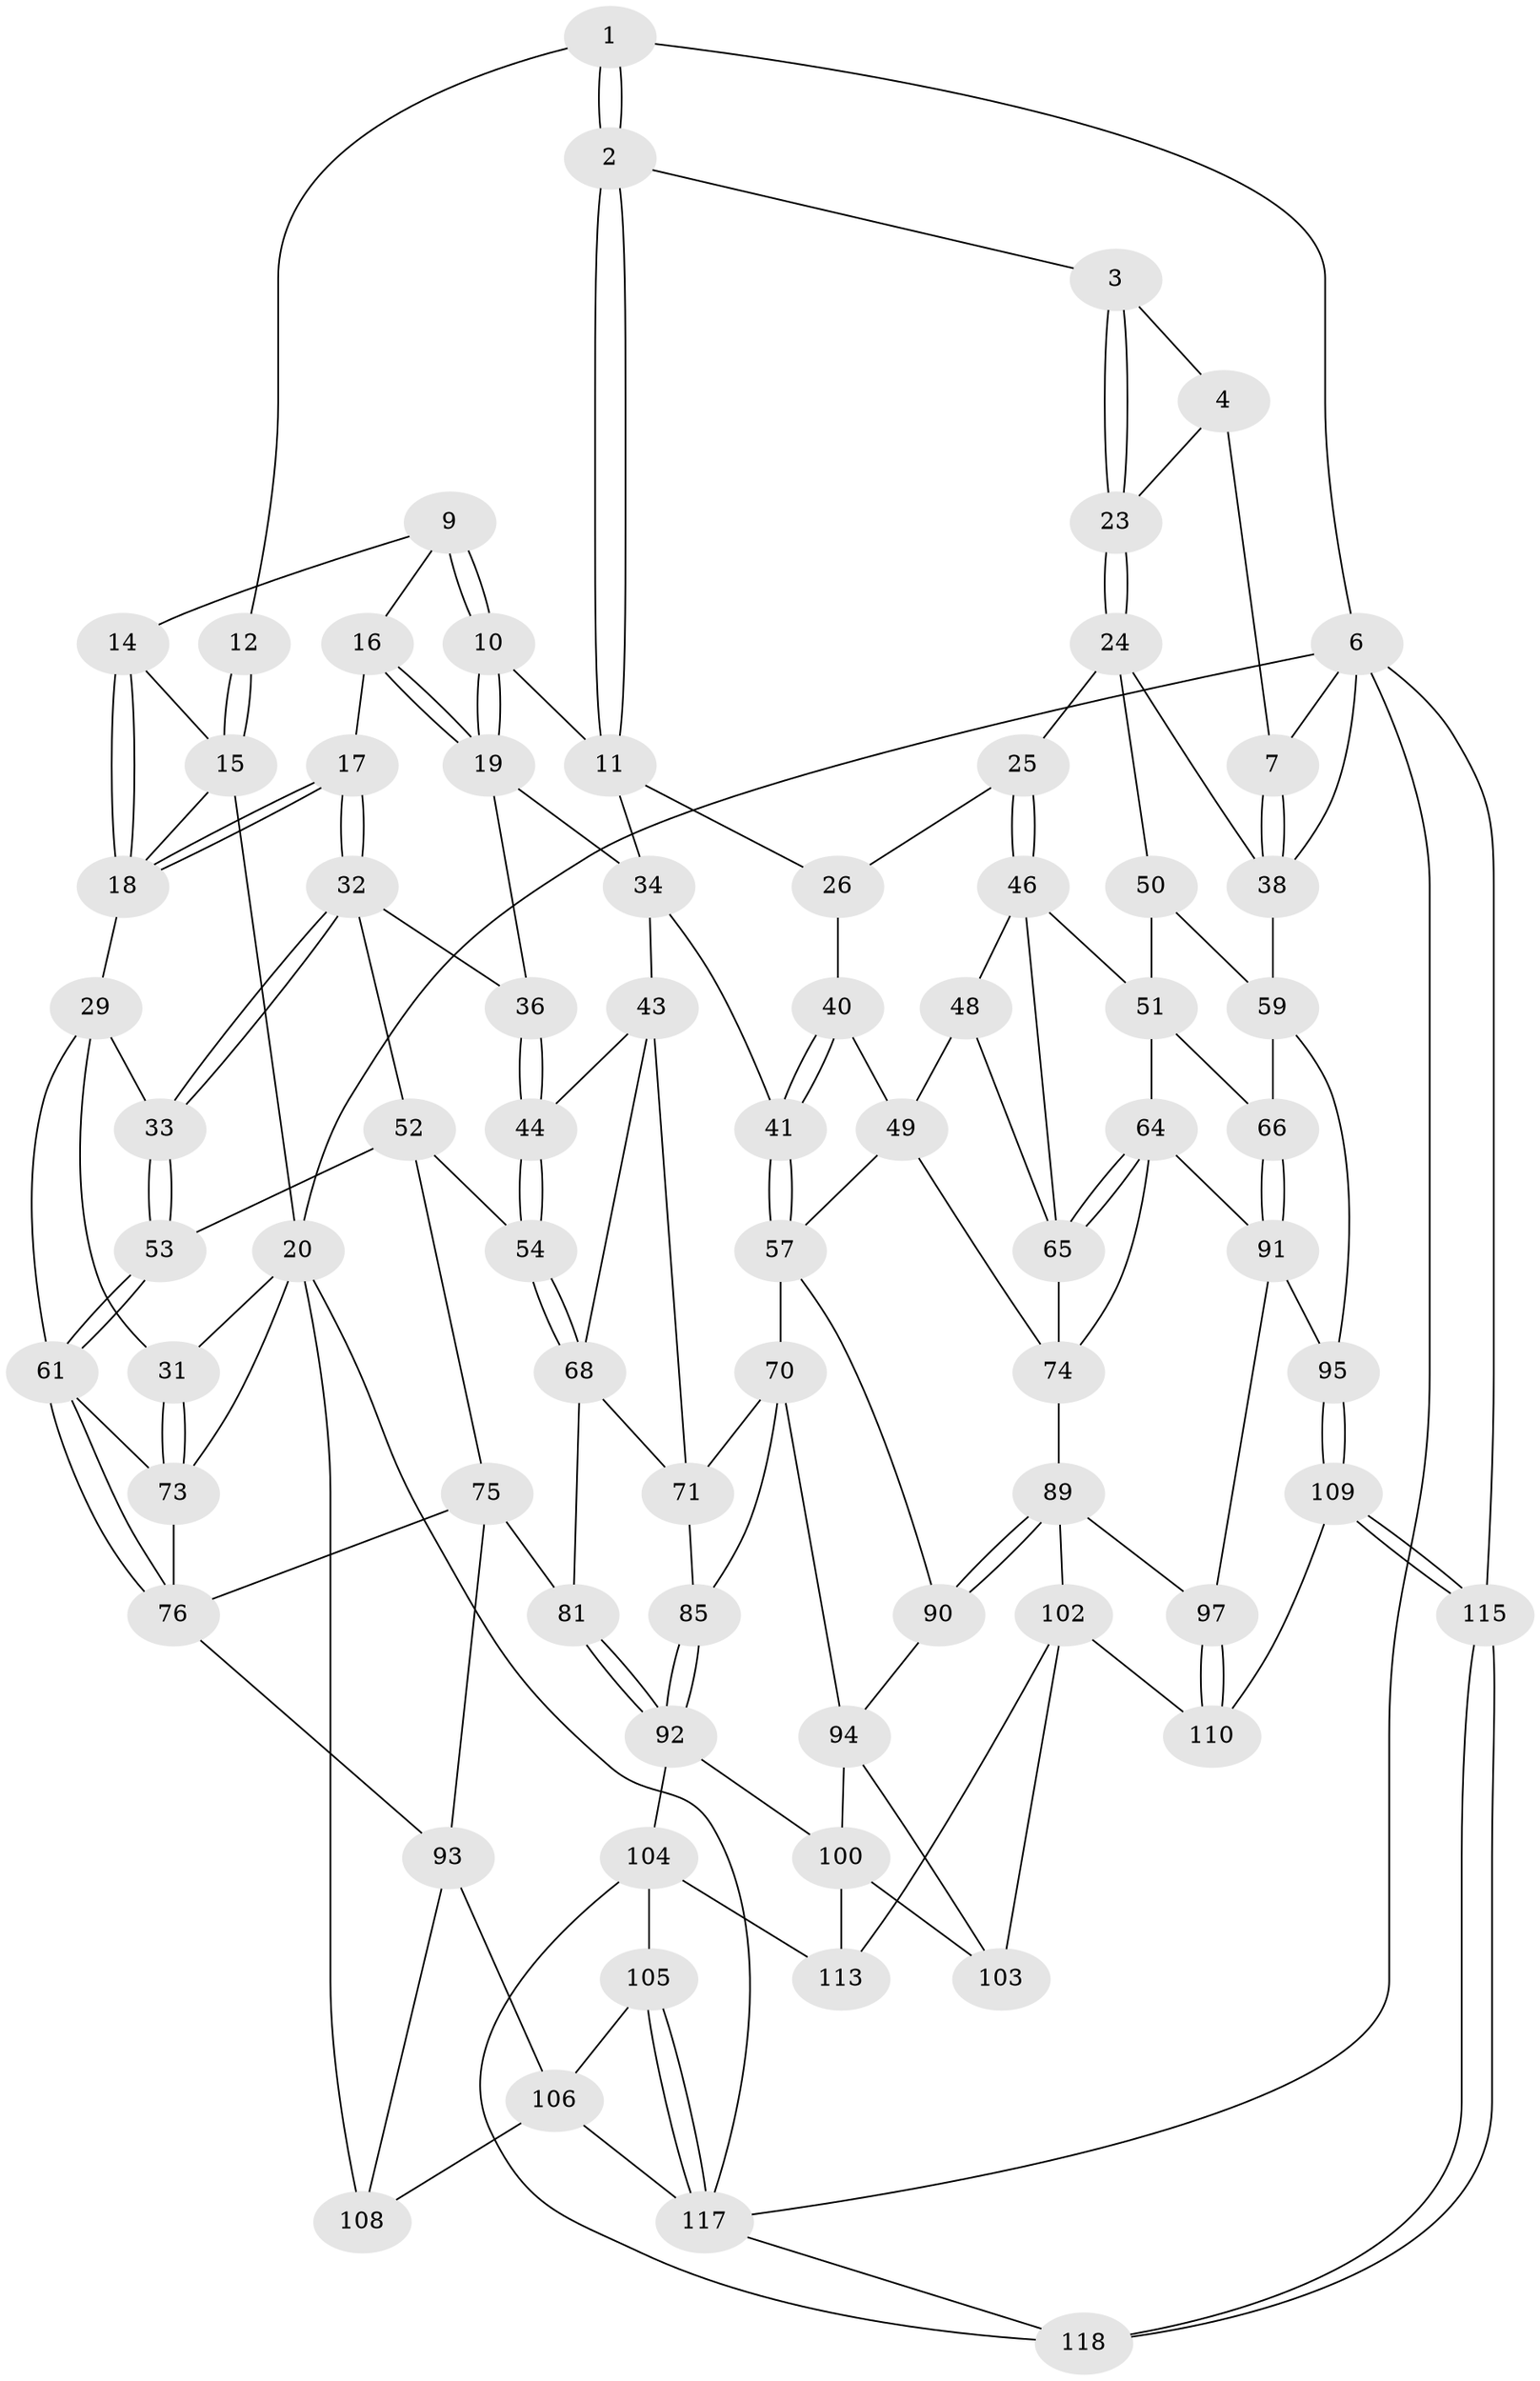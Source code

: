 // original degree distribution, {4: 0.16806722689075632, 5: 0.6470588235294118, 3: 0.025210084033613446, 6: 0.15966386554621848}
// Generated by graph-tools (version 1.1) at 2025/42/03/06/25 10:42:36]
// undirected, 76 vertices, 168 edges
graph export_dot {
graph [start="1"]
  node [color=gray90,style=filled];
  1 [pos="+0.9370315862196508+0",super="+5"];
  2 [pos="+0.6674487424870233+0.0988409515438243"];
  3 [pos="+0.7063867710908321+0.1070729818803234"];
  4 [pos="+0.8483530017835628+0",super="+8"];
  6 [pos="+1+0",super="+79"];
  7 [pos="+1+0.02493968404834154"];
  9 [pos="+0.50621041878187+0",super="+13"];
  10 [pos="+0.5408750154269377+0.004710531232221116"];
  11 [pos="+0.6101636409964902+0.10101603416034338",super="+28"];
  12 [pos="+0.5046511850956569+0"];
  14 [pos="+0.27263019756674606+0.05177720352830395"];
  15 [pos="+0+0",super="+21"];
  16 [pos="+0.33684898692882187+0.09014375361946675"];
  17 [pos="+0.2589653400287379+0.16581754728300357"];
  18 [pos="+0.2341108056637068+0.14738700277592318",super="+22"];
  19 [pos="+0.40873705862890963+0.16641561728263224",super="+35"];
  20 [pos="+0+0",super="+88"];
  23 [pos="+0.8020879963047398+0.1578085127676944"];
  24 [pos="+0.807528230564422+0.20733616679587377",super="+39"];
  25 [pos="+0.7503007798619915+0.2785919358704679"];
  26 [pos="+0.7070919716380004+0.27628680119207993",super="+27"];
  29 [pos="+0.08570221484788834+0.2754807105845625",super="+30"];
  31 [pos="+0+0.1925761561516236"];
  32 [pos="+0.30517523710146766+0.25031860592659116",super="+37"];
  33 [pos="+0.11931282905920618+0.30189603964507333"];
  34 [pos="+0.5254111755295027+0.23236859842035884",super="+42"];
  36 [pos="+0.3470622097459287+0.26611302018798466"];
  38 [pos="+1+0.1507712089804242",super="+58"];
  40 [pos="+0.5852835344833442+0.32443610592061517",super="+45"];
  41 [pos="+0.5160069264292207+0.3708757772853974"];
  43 [pos="+0.4425264593995374+0.36813368375537076",super="+67"];
  44 [pos="+0.3826889800450273+0.3120138914803888"];
  46 [pos="+0.7843018321426677+0.33506201200928526",super="+47"];
  48 [pos="+0.6885575020160905+0.41985318859124604"];
  49 [pos="+0.6529188574421884+0.41461719353572096",super="+56"];
  50 [pos="+0.9805037743042742+0.2892188677696452"];
  51 [pos="+0.908785577009955+0.3621992905224569",super="+63"];
  52 [pos="+0.25215147689014356+0.41519618474584485",super="+55"];
  53 [pos="+0.13859311408865785+0.3575042403637767"];
  54 [pos="+0.3139268311205267+0.4563823659224101"];
  57 [pos="+0.5844097177841351+0.4612401405359505",super="+69"];
  59 [pos="+1+0.628021956946955",super="+60"];
  61 [pos="+0.10054195321764828+0.4639902278804801",super="+62"];
  64 [pos="+0.8267967231562727+0.49715216173129684",super="+77"];
  65 [pos="+0.7865730454260401+0.44768116365663047",super="+72"];
  66 [pos="+0.9825954614006117+0.5274653414982341"];
  68 [pos="+0.33867475319895535+0.4693192807708328",super="+80"];
  70 [pos="+0.44064292806357175+0.48904237555953894",super="+84"];
  71 [pos="+0.4213033790110283+0.4774913109099284",super="+83"];
  73 [pos="+0+0.4897610614401967",super="+87"];
  74 [pos="+0.715666751710352+0.5135778154956182",super="+78"];
  75 [pos="+0.24029120692529624+0.47784383882312415",super="+82"];
  76 [pos="+0.11124845278625049+0.5254006294249761",super="+86"];
  81 [pos="+0.31016576105355964+0.6197714628409758"];
  85 [pos="+0.4266370161777663+0.603936718984643"];
  89 [pos="+0.6571044760138636+0.6331264833279286",super="+98"];
  90 [pos="+0.5639455015258799+0.5565092968083307"];
  91 [pos="+0.8292964064433944+0.6258184926979853",super="+96"];
  92 [pos="+0.3435084284735206+0.6709882373790691",super="+101"];
  93 [pos="+0.11430810915965096+0.6050196888634942",super="+107"];
  94 [pos="+0.5218849013279355+0.5882127098169075",super="+99"];
  95 [pos="+0.9531745768348533+0.7013157090370002"];
  97 [pos="+0.7546058608596251+0.7652573974663062"];
  100 [pos="+0.4392205405385464+0.7512229291243346",super="+111"];
  102 [pos="+0.612998942402779+0.7483665834312166",super="+112"];
  103 [pos="+0.610684592104379+0.7481638563591052"];
  104 [pos="+0.3006116780019249+0.7924704107777628",super="+114"];
  105 [pos="+0.2587609353289138+0.8107318644986327"];
  106 [pos="+0.2388419565405653+0.7967604636528076",super="+116"];
  108 [pos="+0+0.8129570261364625"];
  109 [pos="+0.850192996286318+0.8596939747320513"];
  110 [pos="+0.7671260122809994+0.7869962828171813"];
  113 [pos="+0.5689431380905902+1"];
  115 [pos="+0.9502544733103301+1"];
  117 [pos="+0.18337816742389562+0.9613074651878444",super="+119"];
  118 [pos="+0.5721455374145316+1"];
  1 -- 2;
  1 -- 2;
  1 -- 12;
  1 -- 6;
  2 -- 3;
  2 -- 11;
  2 -- 11;
  3 -- 4;
  3 -- 23;
  3 -- 23;
  4 -- 23;
  4 -- 7;
  6 -- 7;
  6 -- 20;
  6 -- 38;
  6 -- 115;
  6 -- 117;
  7 -- 38;
  7 -- 38;
  9 -- 10;
  9 -- 10;
  9 -- 16;
  9 -- 14;
  10 -- 11;
  10 -- 19;
  10 -- 19;
  11 -- 34;
  11 -- 26;
  12 -- 15;
  12 -- 15;
  14 -- 15;
  14 -- 18;
  14 -- 18;
  15 -- 20;
  15 -- 18;
  16 -- 17;
  16 -- 19;
  16 -- 19;
  17 -- 18;
  17 -- 18;
  17 -- 32;
  17 -- 32;
  18 -- 29;
  19 -- 34;
  19 -- 36;
  20 -- 31;
  20 -- 108;
  20 -- 73;
  20 -- 117;
  23 -- 24;
  23 -- 24;
  24 -- 25;
  24 -- 50;
  24 -- 38;
  25 -- 26;
  25 -- 46;
  25 -- 46;
  26 -- 40 [weight=2];
  29 -- 33;
  29 -- 31;
  29 -- 61;
  31 -- 73;
  31 -- 73;
  32 -- 33;
  32 -- 33;
  32 -- 36;
  32 -- 52;
  33 -- 53;
  33 -- 53;
  34 -- 41;
  34 -- 43;
  36 -- 44;
  36 -- 44;
  38 -- 59;
  40 -- 41;
  40 -- 41;
  40 -- 49;
  41 -- 57;
  41 -- 57;
  43 -- 44;
  43 -- 68;
  43 -- 71;
  44 -- 54;
  44 -- 54;
  46 -- 51;
  46 -- 48;
  46 -- 65;
  48 -- 49;
  48 -- 65;
  49 -- 74;
  49 -- 57;
  50 -- 51;
  50 -- 59;
  51 -- 64;
  51 -- 66;
  52 -- 53;
  52 -- 75;
  52 -- 54;
  53 -- 61;
  53 -- 61;
  54 -- 68;
  54 -- 68;
  57 -- 90;
  57 -- 70;
  59 -- 95;
  59 -- 66;
  61 -- 76;
  61 -- 76;
  61 -- 73;
  64 -- 65;
  64 -- 65;
  64 -- 91;
  64 -- 74;
  65 -- 74;
  66 -- 91;
  66 -- 91;
  68 -- 81;
  68 -- 71;
  70 -- 71;
  70 -- 94;
  70 -- 85;
  71 -- 85;
  73 -- 76;
  74 -- 89;
  75 -- 76;
  75 -- 81;
  75 -- 93;
  76 -- 93;
  81 -- 92;
  81 -- 92;
  85 -- 92;
  85 -- 92;
  89 -- 90;
  89 -- 90;
  89 -- 102;
  89 -- 97;
  90 -- 94;
  91 -- 97;
  91 -- 95;
  92 -- 104;
  92 -- 100;
  93 -- 106;
  93 -- 108;
  94 -- 100;
  94 -- 103;
  95 -- 109;
  95 -- 109;
  97 -- 110;
  97 -- 110;
  100 -- 113;
  100 -- 103;
  102 -- 103;
  102 -- 113;
  102 -- 110;
  104 -- 105;
  104 -- 113;
  104 -- 118;
  105 -- 106;
  105 -- 117;
  105 -- 117;
  106 -- 108;
  106 -- 117;
  109 -- 110;
  109 -- 115;
  109 -- 115;
  115 -- 118;
  115 -- 118;
  117 -- 118;
}

